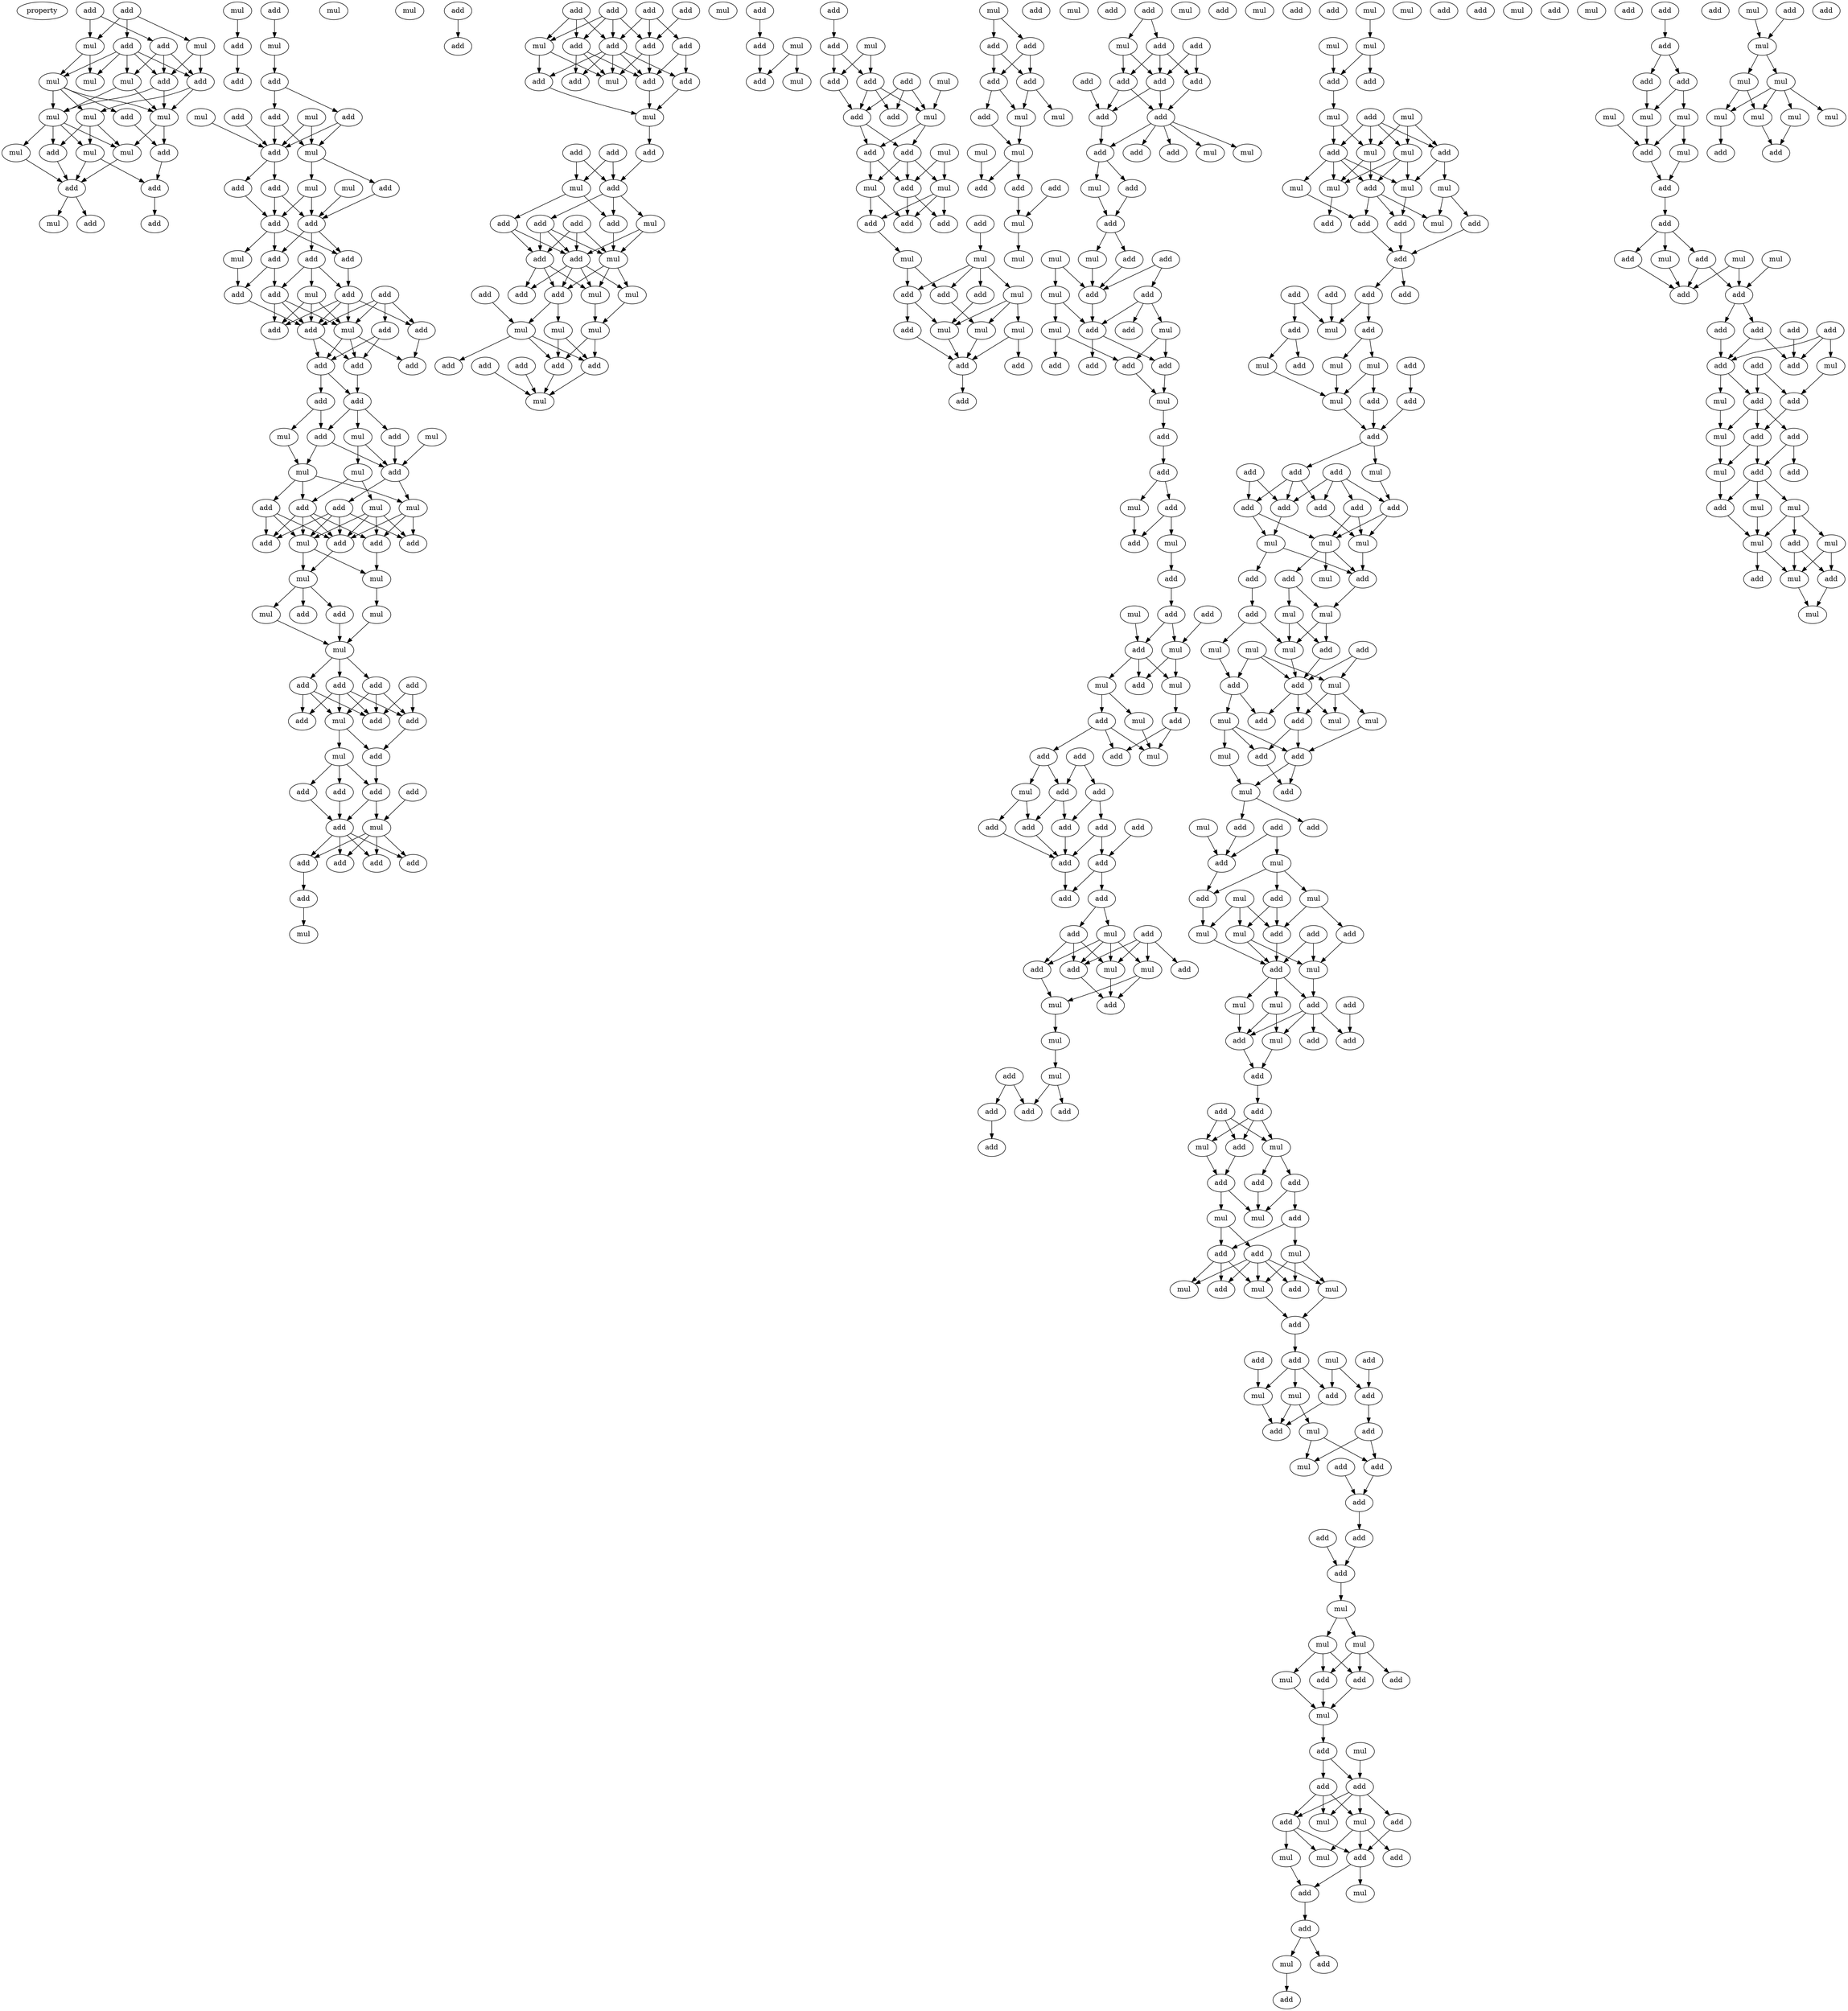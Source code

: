 digraph {
    node [fontcolor=black]
    property [mul=2,lf=1.2]
    0 [ label = add ];
    1 [ label = add ];
    2 [ label = add ];
    3 [ label = mul ];
    4 [ label = add ];
    5 [ label = mul ];
    6 [ label = mul ];
    7 [ label = add ];
    8 [ label = mul ];
    9 [ label = add ];
    10 [ label = mul ];
    11 [ label = add ];
    12 [ label = mul ];
    13 [ label = mul ];
    14 [ label = mul ];
    15 [ label = mul ];
    16 [ label = add ];
    17 [ label = mul ];
    18 [ label = mul ];
    19 [ label = add ];
    20 [ label = add ];
    21 [ label = add ];
    22 [ label = add ];
    23 [ label = add ];
    24 [ label = mul ];
    25 [ label = mul ];
    26 [ label = add ];
    27 [ label = add ];
    28 [ label = mul ];
    29 [ label = add ];
    30 [ label = mul ];
    31 [ label = add ];
    32 [ label = add ];
    33 [ label = add ];
    34 [ label = add ];
    35 [ label = mul ];
    36 [ label = mul ];
    37 [ label = add ];
    38 [ label = mul ];
    39 [ label = add ];
    40 [ label = add ];
    41 [ label = mul ];
    42 [ label = mul ];
    43 [ label = add ];
    44 [ label = add ];
    45 [ label = add ];
    46 [ label = mul ];
    47 [ label = add ];
    48 [ label = add ];
    49 [ label = add ];
    50 [ label = add ];
    51 [ label = mul ];
    52 [ label = add ];
    53 [ label = add ];
    54 [ label = add ];
    55 [ label = add ];
    56 [ label = add ];
    57 [ label = mul ];
    58 [ label = add ];
    59 [ label = add ];
    60 [ label = add ];
    61 [ label = add ];
    62 [ label = add ];
    63 [ label = add ];
    64 [ label = add ];
    65 [ label = add ];
    66 [ label = add ];
    67 [ label = mul ];
    68 [ label = mul ];
    69 [ label = mul ];
    70 [ label = mul ];
    71 [ label = mul ];
    72 [ label = add ];
    73 [ label = add ];
    74 [ label = mul ];
    75 [ label = add ];
    76 [ label = add ];
    77 [ label = mul ];
    78 [ label = add ];
    79 [ label = add ];
    80 [ label = add ];
    81 [ label = add ];
    82 [ label = mul ];
    83 [ label = mul ];
    84 [ label = mul ];
    85 [ label = mul ];
    86 [ label = mul ];
    87 [ label = mul ];
    88 [ label = add ];
    89 [ label = add ];
    90 [ label = mul ];
    91 [ label = add ];
    92 [ label = add ];
    93 [ label = add ];
    94 [ label = add ];
    95 [ label = add ];
    96 [ label = add ];
    97 [ label = add ];
    98 [ label = mul ];
    99 [ label = add ];
    100 [ label = mul ];
    101 [ label = add ];
    102 [ label = add ];
    103 [ label = add ];
    104 [ label = add ];
    105 [ label = add ];
    106 [ label = mul ];
    107 [ label = add ];
    108 [ label = add ];
    109 [ label = add ];
    110 [ label = add ];
    111 [ label = add ];
    112 [ label = mul ];
    113 [ label = add ];
    114 [ label = add ];
    115 [ label = add ];
    116 [ label = add ];
    117 [ label = add ];
    118 [ label = add ];
    119 [ label = add ];
    120 [ label = mul ];
    121 [ label = add ];
    122 [ label = add ];
    123 [ label = add ];
    124 [ label = add ];
    125 [ label = mul ];
    126 [ label = add ];
    127 [ label = add ];
    128 [ label = add ];
    129 [ label = mul ];
    130 [ label = add ];
    131 [ label = add ];
    132 [ label = mul ];
    133 [ label = add ];
    134 [ label = add ];
    135 [ label = mul ];
    136 [ label = add ];
    137 [ label = mul ];
    138 [ label = add ];
    139 [ label = add ];
    140 [ label = add ];
    141 [ label = add ];
    142 [ label = mul ];
    143 [ label = add ];
    144 [ label = add ];
    145 [ label = add ];
    146 [ label = add ];
    147 [ label = mul ];
    148 [ label = mul ];
    149 [ label = mul ];
    150 [ label = mul ];
    151 [ label = mul ];
    152 [ label = add ];
    153 [ label = add ];
    154 [ label = add ];
    155 [ label = add ];
    156 [ label = add ];
    157 [ label = mul ];
    158 [ label = add ];
    159 [ label = mul ];
    160 [ label = add ];
    161 [ label = add ];
    162 [ label = mul ];
    163 [ label = add ];
    164 [ label = add ];
    165 [ label = mul ];
    166 [ label = mul ];
    167 [ label = add ];
    168 [ label = add ];
    169 [ label = add ];
    170 [ label = add ];
    171 [ label = add ];
    172 [ label = mul ];
    173 [ label = add ];
    174 [ label = mul ];
    175 [ label = add ];
    176 [ label = mul ];
    177 [ label = add ];
    178 [ label = mul ];
    179 [ label = add ];
    180 [ label = add ];
    181 [ label = add ];
    182 [ label = add ];
    183 [ label = mul ];
    184 [ label = mul ];
    185 [ label = add ];
    186 [ label = add ];
    187 [ label = mul ];
    188 [ label = add ];
    189 [ label = mul ];
    190 [ label = mul ];
    191 [ label = add ];
    192 [ label = mul ];
    193 [ label = add ];
    194 [ label = add ];
    195 [ label = add ];
    196 [ label = mul ];
    197 [ label = add ];
    198 [ label = add ];
    199 [ label = add ];
    200 [ label = add ];
    201 [ label = mul ];
    202 [ label = mul ];
    203 [ label = add ];
    204 [ label = add ];
    205 [ label = mul ];
    206 [ label = mul ];
    207 [ label = mul ];
    208 [ label = add ];
    209 [ label = add ];
    210 [ label = add ];
    211 [ label = add ];
    212 [ label = mul ];
    213 [ label = add ];
    214 [ label = mul ];
    215 [ label = add ];
    216 [ label = mul ];
    217 [ label = add ];
    218 [ label = mul ];
    219 [ label = add ];
    220 [ label = add ];
    221 [ label = add ];
    222 [ label = add ];
    223 [ label = add ];
    224 [ label = add ];
    225 [ label = mul ];
    226 [ label = add ];
    227 [ label = add ];
    228 [ label = add ];
    229 [ label = mul ];
    230 [ label = mul ];
    231 [ label = add ];
    232 [ label = add ];
    233 [ label = mul ];
    234 [ label = add ];
    235 [ label = mul ];
    236 [ label = add ];
    237 [ label = add ];
    238 [ label = add ];
    239 [ label = mul ];
    240 [ label = add ];
    241 [ label = mul ];
    242 [ label = add ];
    243 [ label = mul ];
    244 [ label = add ];
    245 [ label = add ];
    246 [ label = add ];
    247 [ label = add ];
    248 [ label = mul ];
    249 [ label = add ];
    250 [ label = mul ];
    251 [ label = add ];
    252 [ label = add ];
    253 [ label = mul ];
    254 [ label = add ];
    255 [ label = mul ];
    256 [ label = add ];
    257 [ label = add ];
    258 [ label = add ];
    259 [ label = mul ];
    260 [ label = add ];
    261 [ label = add ];
    262 [ label = mul ];
    263 [ label = mul ];
    264 [ label = add ];
    265 [ label = mul ];
    266 [ label = add ];
    267 [ label = mul ];
    268 [ label = add ];
    269 [ label = add ];
    270 [ label = add ];
    271 [ label = add ];
    272 [ label = mul ];
    273 [ label = mul ];
    274 [ label = add ];
    275 [ label = add ];
    276 [ label = add ];
    277 [ label = add ];
    278 [ label = add ];
    279 [ label = add ];
    280 [ label = add ];
    281 [ label = add ];
    282 [ label = add ];
    283 [ label = add ];
    284 [ label = add ];
    285 [ label = add ];
    286 [ label = mul ];
    287 [ label = add ];
    288 [ label = mul ];
    289 [ label = add ];
    290 [ label = add ];
    291 [ label = mul ];
    292 [ label = add ];
    293 [ label = mul ];
    294 [ label = add ];
    295 [ label = mul ];
    296 [ label = add ];
    297 [ label = add ];
    298 [ label = mul ];
    299 [ label = add ];
    300 [ label = add ];
    301 [ label = add ];
    302 [ label = add ];
    303 [ label = add ];
    304 [ label = mul ];
    305 [ label = mul ];
    306 [ label = mul ];
    307 [ label = mul ];
    308 [ label = add ];
    309 [ label = add ];
    310 [ label = mul ];
    311 [ label = add ];
    312 [ label = mul ];
    313 [ label = add ];
    314 [ label = mul ];
    315 [ label = mul ];
    316 [ label = add ];
    317 [ label = mul ];
    318 [ label = mul ];
    319 [ label = mul ];
    320 [ label = add ];
    321 [ label = mul ];
    322 [ label = add ];
    323 [ label = add ];
    324 [ label = add ];
    325 [ label = mul ];
    326 [ label = add ];
    327 [ label = add ];
    328 [ label = add ];
    329 [ label = add ];
    330 [ label = add ];
    331 [ label = add ];
    332 [ label = add ];
    333 [ label = add ];
    334 [ label = mul ];
    335 [ label = add ];
    336 [ label = mul ];
    337 [ label = add ];
    338 [ label = mul ];
    339 [ label = mul ];
    340 [ label = mul ];
    341 [ label = add ];
    342 [ label = add ];
    343 [ label = add ];
    344 [ label = add ];
    345 [ label = add ];
    346 [ label = mul ];
    347 [ label = add ];
    348 [ label = add ];
    349 [ label = add ];
    350 [ label = add ];
    351 [ label = add ];
    352 [ label = add ];
    353 [ label = mul ];
    354 [ label = mul ];
    355 [ label = mul ];
    356 [ label = mul ];
    357 [ label = add ];
    358 [ label = add ];
    359 [ label = add ];
    360 [ label = add ];
    361 [ label = mul ];
    362 [ label = mul ];
    363 [ label = mul ];
    364 [ label = add ];
    365 [ label = mul ];
    366 [ label = mul ];
    367 [ label = add ];
    368 [ label = add ];
    369 [ label = mul ];
    370 [ label = add ];
    371 [ label = mul ];
    372 [ label = add ];
    373 [ label = mul ];
    374 [ label = mul ];
    375 [ label = add ];
    376 [ label = add ];
    377 [ label = add ];
    378 [ label = mul ];
    379 [ label = add ];
    380 [ label = mul ];
    381 [ label = add ];
    382 [ label = mul ];
    383 [ label = add ];
    384 [ label = add ];
    385 [ label = add ];
    386 [ label = add ];
    387 [ label = mul ];
    388 [ label = mul ];
    389 [ label = add ];
    390 [ label = mul ];
    391 [ label = add ];
    392 [ label = add ];
    393 [ label = mul ];
    394 [ label = add ];
    395 [ label = mul ];
    396 [ label = add ];
    397 [ label = add ];
    398 [ label = add ];
    399 [ label = mul ];
    400 [ label = mul ];
    401 [ label = add ];
    402 [ label = mul ];
    403 [ label = add ];
    404 [ label = add ];
    405 [ label = add ];
    406 [ label = add ];
    407 [ label = mul ];
    408 [ label = add ];
    409 [ label = add ];
    410 [ label = add ];
    411 [ label = mul ];
    412 [ label = mul ];
    413 [ label = add ];
    414 [ label = add ];
    415 [ label = add ];
    416 [ label = add ];
    417 [ label = add ];
    418 [ label = mul ];
    419 [ label = mul ];
    420 [ label = add ];
    421 [ label = mul ];
    422 [ label = add ];
    423 [ label = mul ];
    424 [ label = add ];
    425 [ label = add ];
    426 [ label = mul ];
    427 [ label = mul ];
    428 [ label = add ];
    429 [ label = add ];
    430 [ label = add ];
    431 [ label = add ];
    432 [ label = mul ];
    433 [ label = mul ];
    434 [ label = add ];
    435 [ label = mul ];
    436 [ label = add ];
    437 [ label = mul ];
    438 [ label = add ];
    439 [ label = add ];
    440 [ label = add ];
    441 [ label = mul ];
    442 [ label = add ];
    443 [ label = add ];
    444 [ label = add ];
    445 [ label = mul ];
    446 [ label = add ];
    447 [ label = add ];
    448 [ label = add ];
    449 [ label = mul ];
    450 [ label = mul ];
    451 [ label = mul ];
    452 [ label = mul ];
    453 [ label = add ];
    454 [ label = add ];
    455 [ label = add ];
    456 [ label = mul ];
    457 [ label = mul ];
    458 [ label = mul ];
    459 [ label = add ];
    460 [ label = add ];
    461 [ label = add ];
    462 [ label = add ];
    463 [ label = mul ];
    464 [ label = mul ];
    465 [ label = add ];
    466 [ label = add ];
    467 [ label = add ];
    468 [ label = mul ];
    469 [ label = mul ];
    470 [ label = add ];
    471 [ label = mul ];
    472 [ label = add ];
    473 [ label = add ];
    474 [ label = mul ];
    475 [ label = add ];
    476 [ label = add ];
    477 [ label = add ];
    478 [ label = add ];
    479 [ label = add ];
    480 [ label = add ];
    481 [ label = mul ];
    482 [ label = mul ];
    483 [ label = mul ];
    484 [ label = add ];
    485 [ label = mul ];
    486 [ label = add ];
    487 [ label = add ];
    488 [ label = mul ];
    489 [ label = mul ];
    490 [ label = mul ];
    491 [ label = add ];
    492 [ label = add ];
    493 [ label = add ];
    494 [ label = add ];
    495 [ label = add ];
    496 [ label = add ];
    497 [ label = add ];
    498 [ label = add ];
    499 [ label = mul ];
    500 [ label = add ];
    501 [ label = add ];
    502 [ label = add ];
    503 [ label = add ];
    504 [ label = mul ];
    505 [ label = add ];
    506 [ label = add ];
    507 [ label = mul ];
    508 [ label = add ];
    509 [ label = add ];
    510 [ label = add ];
    511 [ label = mul ];
    512 [ label = add ];
    513 [ label = add ];
    514 [ label = mul ];
    515 [ label = mul ];
    516 [ label = add ];
    517 [ label = mul ];
    518 [ label = mul ];
    519 [ label = add ];
    520 [ label = mul ];
    521 [ label = add ];
    522 [ label = mul ];
    523 [ label = mul ];
    524 [ label = add ];
    525 [ label = mul ];
    526 [ label = mul ];
    527 [ label = mul ];
    528 [ label = mul ];
    529 [ label = mul ];
    530 [ label = mul ];
    531 [ label = mul ];
    532 [ label = add ];
    533 [ label = add ];
    534 [ label = add ];
    0 -> 4 [ name = 0 ];
    0 -> 5 [ name = 1 ];
    1 -> 2 [ name = 2 ];
    1 -> 3 [ name = 3 ];
    1 -> 5 [ name = 4 ];
    2 -> 6 [ name = 5 ];
    2 -> 7 [ name = 6 ];
    2 -> 8 [ name = 7 ];
    2 -> 9 [ name = 8 ];
    2 -> 10 [ name = 9 ];
    3 -> 7 [ name = 10 ];
    3 -> 9 [ name = 11 ];
    4 -> 7 [ name = 12 ];
    4 -> 8 [ name = 13 ];
    4 -> 9 [ name = 14 ];
    5 -> 6 [ name = 15 ];
    5 -> 10 [ name = 16 ];
    6 -> 11 [ name = 17 ];
    6 -> 12 [ name = 18 ];
    6 -> 13 [ name = 19 ];
    6 -> 14 [ name = 20 ];
    7 -> 13 [ name = 21 ];
    7 -> 14 [ name = 22 ];
    8 -> 12 [ name = 23 ];
    8 -> 13 [ name = 24 ];
    9 -> 12 [ name = 25 ];
    9 -> 13 [ name = 26 ];
    11 -> 19 [ name = 27 ];
    12 -> 15 [ name = 28 ];
    12 -> 16 [ name = 29 ];
    12 -> 17 [ name = 30 ];
    12 -> 18 [ name = 31 ];
    13 -> 18 [ name = 32 ];
    13 -> 19 [ name = 33 ];
    14 -> 15 [ name = 34 ];
    14 -> 16 [ name = 35 ];
    14 -> 18 [ name = 36 ];
    15 -> 20 [ name = 37 ];
    15 -> 21 [ name = 38 ];
    16 -> 21 [ name = 39 ];
    17 -> 21 [ name = 40 ];
    18 -> 21 [ name = 41 ];
    19 -> 20 [ name = 42 ];
    20 -> 22 [ name = 43 ];
    21 -> 23 [ name = 44 ];
    21 -> 24 [ name = 45 ];
    25 -> 26 [ name = 46 ];
    26 -> 29 [ name = 47 ];
    27 -> 30 [ name = 48 ];
    30 -> 31 [ name = 49 ];
    31 -> 32 [ name = 50 ];
    31 -> 34 [ name = 51 ];
    32 -> 37 [ name = 52 ];
    32 -> 38 [ name = 53 ];
    33 -> 37 [ name = 54 ];
    34 -> 37 [ name = 55 ];
    34 -> 38 [ name = 56 ];
    35 -> 37 [ name = 57 ];
    36 -> 37 [ name = 58 ];
    36 -> 38 [ name = 59 ];
    37 -> 40 [ name = 60 ];
    37 -> 43 [ name = 61 ];
    38 -> 39 [ name = 62 ];
    38 -> 42 [ name = 63 ];
    39 -> 45 [ name = 64 ];
    40 -> 44 [ name = 65 ];
    41 -> 45 [ name = 66 ];
    42 -> 44 [ name = 67 ];
    42 -> 45 [ name = 68 ];
    43 -> 44 [ name = 69 ];
    43 -> 45 [ name = 70 ];
    44 -> 46 [ name = 71 ];
    44 -> 47 [ name = 72 ];
    44 -> 48 [ name = 73 ];
    45 -> 47 [ name = 74 ];
    45 -> 48 [ name = 75 ];
    45 -> 49 [ name = 76 ];
    46 -> 52 [ name = 77 ];
    47 -> 52 [ name = 78 ];
    47 -> 54 [ name = 79 ];
    48 -> 53 [ name = 80 ];
    49 -> 51 [ name = 81 ];
    49 -> 53 [ name = 82 ];
    49 -> 54 [ name = 83 ];
    50 -> 55 [ name = 84 ];
    50 -> 56 [ name = 85 ];
    50 -> 57 [ name = 86 ];
    50 -> 59 [ name = 87 ];
    51 -> 55 [ name = 88 ];
    51 -> 57 [ name = 89 ];
    51 -> 58 [ name = 90 ];
    52 -> 55 [ name = 91 ];
    53 -> 55 [ name = 92 ];
    53 -> 56 [ name = 93 ];
    53 -> 57 [ name = 94 ];
    53 -> 58 [ name = 95 ];
    54 -> 55 [ name = 96 ];
    54 -> 57 [ name = 97 ];
    54 -> 58 [ name = 98 ];
    55 -> 60 [ name = 99 ];
    55 -> 61 [ name = 100 ];
    56 -> 62 [ name = 101 ];
    57 -> 60 [ name = 102 ];
    57 -> 61 [ name = 103 ];
    57 -> 62 [ name = 104 ];
    59 -> 60 [ name = 105 ];
    59 -> 61 [ name = 106 ];
    60 -> 64 [ name = 107 ];
    61 -> 63 [ name = 108 ];
    61 -> 64 [ name = 109 ];
    63 -> 66 [ name = 110 ];
    63 -> 68 [ name = 111 ];
    64 -> 65 [ name = 112 ];
    64 -> 66 [ name = 113 ];
    64 -> 67 [ name = 114 ];
    65 -> 72 [ name = 115 ];
    66 -> 70 [ name = 116 ];
    66 -> 72 [ name = 117 ];
    67 -> 71 [ name = 118 ];
    67 -> 72 [ name = 119 ];
    68 -> 70 [ name = 120 ];
    69 -> 72 [ name = 121 ];
    70 -> 73 [ name = 122 ];
    70 -> 75 [ name = 123 ];
    70 -> 77 [ name = 124 ];
    71 -> 73 [ name = 125 ];
    71 -> 74 [ name = 126 ];
    72 -> 76 [ name = 127 ];
    72 -> 77 [ name = 128 ];
    73 -> 78 [ name = 129 ];
    73 -> 79 [ name = 130 ];
    73 -> 80 [ name = 131 ];
    73 -> 82 [ name = 132 ];
    74 -> 78 [ name = 133 ];
    74 -> 80 [ name = 134 ];
    74 -> 81 [ name = 135 ];
    74 -> 82 [ name = 136 ];
    75 -> 78 [ name = 137 ];
    75 -> 79 [ name = 138 ];
    75 -> 82 [ name = 139 ];
    76 -> 78 [ name = 140 ];
    76 -> 79 [ name = 141 ];
    76 -> 81 [ name = 142 ];
    76 -> 82 [ name = 143 ];
    77 -> 78 [ name = 144 ];
    77 -> 80 [ name = 145 ];
    77 -> 81 [ name = 146 ];
    78 -> 84 [ name = 147 ];
    80 -> 83 [ name = 148 ];
    82 -> 83 [ name = 149 ];
    82 -> 84 [ name = 150 ];
    83 -> 86 [ name = 151 ];
    84 -> 85 [ name = 152 ];
    84 -> 88 [ name = 153 ];
    84 -> 89 [ name = 154 ];
    85 -> 90 [ name = 155 ];
    86 -> 90 [ name = 156 ];
    88 -> 90 [ name = 157 ];
    90 -> 91 [ name = 158 ];
    90 -> 93 [ name = 159 ];
    90 -> 94 [ name = 160 ];
    91 -> 95 [ name = 161 ];
    91 -> 97 [ name = 162 ];
    91 -> 98 [ name = 163 ];
    92 -> 95 [ name = 164 ];
    92 -> 97 [ name = 165 ];
    93 -> 95 [ name = 166 ];
    93 -> 96 [ name = 167 ];
    93 -> 98 [ name = 168 ];
    94 -> 95 [ name = 169 ];
    94 -> 96 [ name = 170 ];
    94 -> 97 [ name = 171 ];
    94 -> 98 [ name = 172 ];
    97 -> 99 [ name = 173 ];
    98 -> 99 [ name = 174 ];
    98 -> 100 [ name = 175 ];
    99 -> 104 [ name = 176 ];
    100 -> 102 [ name = 177 ];
    100 -> 103 [ name = 178 ];
    100 -> 104 [ name = 179 ];
    101 -> 106 [ name = 180 ];
    102 -> 105 [ name = 181 ];
    103 -> 105 [ name = 182 ];
    104 -> 105 [ name = 183 ];
    104 -> 106 [ name = 184 ];
    105 -> 107 [ name = 185 ];
    105 -> 108 [ name = 186 ];
    105 -> 109 [ name = 187 ];
    105 -> 110 [ name = 188 ];
    106 -> 107 [ name = 189 ];
    106 -> 108 [ name = 190 ];
    106 -> 109 [ name = 191 ];
    106 -> 110 [ name = 192 ];
    107 -> 111 [ name = 193 ];
    111 -> 112 [ name = 194 ];
    113 -> 114 [ name = 195 ];
    115 -> 119 [ name = 196 ];
    115 -> 122 [ name = 197 ];
    115 -> 123 [ name = 198 ];
    116 -> 119 [ name = 199 ];
    116 -> 120 [ name = 200 ];
    116 -> 121 [ name = 201 ];
    117 -> 119 [ name = 202 ];
    117 -> 120 [ name = 203 ];
    117 -> 121 [ name = 204 ];
    117 -> 122 [ name = 205 ];
    118 -> 122 [ name = 206 ];
    119 -> 124 [ name = 207 ];
    119 -> 125 [ name = 208 ];
    119 -> 126 [ name = 209 ];
    119 -> 127 [ name = 210 ];
    119 -> 128 [ name = 211 ];
    120 -> 125 [ name = 212 ];
    120 -> 128 [ name = 213 ];
    121 -> 124 [ name = 214 ];
    121 -> 125 [ name = 215 ];
    121 -> 127 [ name = 216 ];
    122 -> 125 [ name = 217 ];
    122 -> 127 [ name = 218 ];
    123 -> 126 [ name = 219 ];
    123 -> 127 [ name = 220 ];
    126 -> 129 [ name = 221 ];
    127 -> 129 [ name = 222 ];
    128 -> 129 [ name = 223 ];
    129 -> 130 [ name = 224 ];
    130 -> 134 [ name = 225 ];
    131 -> 134 [ name = 226 ];
    131 -> 135 [ name = 227 ];
    133 -> 134 [ name = 228 ];
    133 -> 135 [ name = 229 ];
    134 -> 136 [ name = 230 ];
    134 -> 137 [ name = 231 ];
    134 -> 139 [ name = 232 ];
    135 -> 136 [ name = 233 ];
    135 -> 138 [ name = 234 ];
    136 -> 142 [ name = 235 ];
    137 -> 142 [ name = 236 ];
    137 -> 143 [ name = 237 ];
    138 -> 141 [ name = 238 ];
    138 -> 143 [ name = 239 ];
    139 -> 141 [ name = 240 ];
    139 -> 142 [ name = 241 ];
    139 -> 143 [ name = 242 ];
    140 -> 141 [ name = 243 ];
    140 -> 142 [ name = 244 ];
    140 -> 143 [ name = 245 ];
    141 -> 145 [ name = 246 ];
    141 -> 146 [ name = 247 ];
    141 -> 148 [ name = 248 ];
    142 -> 145 [ name = 249 ];
    142 -> 147 [ name = 250 ];
    142 -> 148 [ name = 251 ];
    143 -> 145 [ name = 252 ];
    143 -> 146 [ name = 253 ];
    143 -> 147 [ name = 254 ];
    143 -> 148 [ name = 255 ];
    144 -> 149 [ name = 256 ];
    145 -> 149 [ name = 257 ];
    145 -> 150 [ name = 258 ];
    147 -> 151 [ name = 259 ];
    148 -> 151 [ name = 260 ];
    149 -> 153 [ name = 261 ];
    149 -> 154 [ name = 262 ];
    149 -> 156 [ name = 263 ];
    150 -> 153 [ name = 264 ];
    150 -> 156 [ name = 265 ];
    151 -> 153 [ name = 266 ];
    151 -> 156 [ name = 267 ];
    152 -> 157 [ name = 268 ];
    153 -> 157 [ name = 269 ];
    155 -> 157 [ name = 270 ];
    156 -> 157 [ name = 271 ];
    158 -> 160 [ name = 272 ];
    159 -> 161 [ name = 273 ];
    159 -> 162 [ name = 274 ];
    160 -> 161 [ name = 275 ];
    163 -> 164 [ name = 276 ];
    164 -> 167 [ name = 277 ];
    164 -> 168 [ name = 278 ];
    165 -> 167 [ name = 279 ];
    165 -> 168 [ name = 280 ];
    166 -> 172 [ name = 281 ];
    167 -> 171 [ name = 282 ];
    168 -> 170 [ name = 283 ];
    168 -> 171 [ name = 284 ];
    168 -> 172 [ name = 285 ];
    169 -> 170 [ name = 286 ];
    169 -> 171 [ name = 287 ];
    169 -> 172 [ name = 288 ];
    171 -> 173 [ name = 289 ];
    171 -> 175 [ name = 290 ];
    172 -> 173 [ name = 291 ];
    172 -> 175 [ name = 292 ];
    173 -> 176 [ name = 293 ];
    173 -> 177 [ name = 294 ];
    174 -> 177 [ name = 295 ];
    174 -> 178 [ name = 296 ];
    175 -> 176 [ name = 297 ];
    175 -> 177 [ name = 298 ];
    175 -> 178 [ name = 299 ];
    176 -> 179 [ name = 300 ];
    176 -> 181 [ name = 301 ];
    177 -> 179 [ name = 302 ];
    177 -> 182 [ name = 303 ];
    178 -> 179 [ name = 304 ];
    178 -> 181 [ name = 305 ];
    178 -> 182 [ name = 306 ];
    180 -> 184 [ name = 307 ];
    181 -> 183 [ name = 308 ];
    183 -> 186 [ name = 309 ];
    183 -> 188 [ name = 310 ];
    184 -> 185 [ name = 311 ];
    184 -> 186 [ name = 312 ];
    184 -> 187 [ name = 313 ];
    184 -> 188 [ name = 314 ];
    185 -> 190 [ name = 315 ];
    186 -> 190 [ name = 316 ];
    186 -> 191 [ name = 317 ];
    187 -> 189 [ name = 318 ];
    187 -> 190 [ name = 319 ];
    187 -> 192 [ name = 320 ];
    188 -> 192 [ name = 321 ];
    189 -> 193 [ name = 322 ];
    189 -> 194 [ name = 323 ];
    190 -> 193 [ name = 324 ];
    191 -> 193 [ name = 325 ];
    192 -> 193 [ name = 326 ];
    193 -> 195 [ name = 327 ];
    196 -> 197 [ name = 328 ];
    196 -> 198 [ name = 329 ];
    197 -> 199 [ name = 330 ];
    197 -> 200 [ name = 331 ];
    198 -> 199 [ name = 332 ];
    198 -> 200 [ name = 333 ];
    199 -> 202 [ name = 334 ];
    199 -> 204 [ name = 335 ];
    200 -> 201 [ name = 336 ];
    200 -> 202 [ name = 337 ];
    202 -> 206 [ name = 338 ];
    204 -> 206 [ name = 339 ];
    206 -> 209 [ name = 340 ];
    206 -> 210 [ name = 341 ];
    207 -> 209 [ name = 342 ];
    208 -> 212 [ name = 343 ];
    210 -> 212 [ name = 344 ];
    212 -> 214 [ name = 345 ];
    213 -> 216 [ name = 346 ];
    213 -> 217 [ name = 347 ];
    215 -> 220 [ name = 348 ];
    215 -> 221 [ name = 349 ];
    216 -> 219 [ name = 350 ];
    216 -> 221 [ name = 351 ];
    217 -> 219 [ name = 352 ];
    217 -> 220 [ name = 353 ];
    217 -> 221 [ name = 354 ];
    219 -> 223 [ name = 355 ];
    219 -> 224 [ name = 356 ];
    220 -> 223 [ name = 357 ];
    221 -> 223 [ name = 358 ];
    221 -> 224 [ name = 359 ];
    222 -> 224 [ name = 360 ];
    223 -> 225 [ name = 361 ];
    223 -> 226 [ name = 362 ];
    223 -> 227 [ name = 363 ];
    223 -> 228 [ name = 364 ];
    223 -> 229 [ name = 365 ];
    224 -> 226 [ name = 366 ];
    226 -> 230 [ name = 367 ];
    226 -> 231 [ name = 368 ];
    230 -> 232 [ name = 369 ];
    231 -> 232 [ name = 370 ];
    232 -> 233 [ name = 371 ];
    232 -> 236 [ name = 372 ];
    233 -> 237 [ name = 373 ];
    234 -> 237 [ name = 374 ];
    234 -> 238 [ name = 375 ];
    235 -> 237 [ name = 376 ];
    235 -> 239 [ name = 377 ];
    236 -> 237 [ name = 378 ];
    237 -> 240 [ name = 379 ];
    238 -> 240 [ name = 380 ];
    238 -> 242 [ name = 381 ];
    238 -> 243 [ name = 382 ];
    239 -> 240 [ name = 383 ];
    239 -> 241 [ name = 384 ];
    240 -> 245 [ name = 385 ];
    240 -> 247 [ name = 386 ];
    241 -> 244 [ name = 387 ];
    241 -> 246 [ name = 388 ];
    243 -> 244 [ name = 389 ];
    243 -> 245 [ name = 390 ];
    244 -> 248 [ name = 391 ];
    245 -> 248 [ name = 392 ];
    248 -> 251 [ name = 393 ];
    251 -> 252 [ name = 394 ];
    252 -> 253 [ name = 395 ];
    252 -> 254 [ name = 396 ];
    253 -> 256 [ name = 397 ];
    254 -> 255 [ name = 398 ];
    254 -> 256 [ name = 399 ];
    255 -> 257 [ name = 400 ];
    257 -> 260 [ name = 401 ];
    258 -> 262 [ name = 402 ];
    259 -> 261 [ name = 403 ];
    260 -> 261 [ name = 404 ];
    260 -> 262 [ name = 405 ];
    261 -> 263 [ name = 406 ];
    261 -> 264 [ name = 407 ];
    261 -> 265 [ name = 408 ];
    262 -> 264 [ name = 409 ];
    262 -> 265 [ name = 410 ];
    263 -> 266 [ name = 411 ];
    263 -> 267 [ name = 412 ];
    265 -> 268 [ name = 413 ];
    266 -> 269 [ name = 414 ];
    266 -> 271 [ name = 415 ];
    266 -> 272 [ name = 416 ];
    267 -> 272 [ name = 417 ];
    268 -> 271 [ name = 418 ];
    268 -> 272 [ name = 419 ];
    269 -> 273 [ name = 420 ];
    269 -> 275 [ name = 421 ];
    270 -> 274 [ name = 422 ];
    270 -> 275 [ name = 423 ];
    273 -> 276 [ name = 424 ];
    273 -> 280 [ name = 425 ];
    274 -> 277 [ name = 426 ];
    274 -> 279 [ name = 427 ];
    275 -> 277 [ name = 428 ];
    275 -> 280 [ name = 429 ];
    276 -> 281 [ name = 430 ];
    277 -> 281 [ name = 431 ];
    278 -> 282 [ name = 432 ];
    279 -> 281 [ name = 433 ];
    279 -> 282 [ name = 434 ];
    280 -> 281 [ name = 435 ];
    281 -> 284 [ name = 436 ];
    282 -> 283 [ name = 437 ];
    282 -> 284 [ name = 438 ];
    283 -> 285 [ name = 439 ];
    283 -> 286 [ name = 440 ];
    285 -> 290 [ name = 441 ];
    285 -> 291 [ name = 442 ];
    285 -> 292 [ name = 443 ];
    286 -> 288 [ name = 444 ];
    286 -> 290 [ name = 445 ];
    286 -> 291 [ name = 446 ];
    286 -> 292 [ name = 447 ];
    287 -> 288 [ name = 448 ];
    287 -> 289 [ name = 449 ];
    287 -> 290 [ name = 450 ];
    287 -> 291 [ name = 451 ];
    288 -> 293 [ name = 452 ];
    288 -> 294 [ name = 453 ];
    290 -> 294 [ name = 454 ];
    291 -> 294 [ name = 455 ];
    292 -> 293 [ name = 456 ];
    293 -> 295 [ name = 457 ];
    295 -> 298 [ name = 458 ];
    298 -> 301 [ name = 459 ];
    298 -> 302 [ name = 460 ];
    299 -> 300 [ name = 461 ];
    299 -> 301 [ name = 462 ];
    300 -> 303 [ name = 463 ];
    304 -> 307 [ name = 464 ];
    306 -> 308 [ name = 465 ];
    307 -> 308 [ name = 466 ];
    307 -> 309 [ name = 467 ];
    308 -> 312 [ name = 468 ];
    310 -> 314 [ name = 469 ];
    310 -> 315 [ name = 470 ];
    310 -> 316 [ name = 471 ];
    311 -> 313 [ name = 472 ];
    311 -> 314 [ name = 473 ];
    311 -> 315 [ name = 474 ];
    311 -> 316 [ name = 475 ];
    312 -> 313 [ name = 476 ];
    312 -> 314 [ name = 477 ];
    313 -> 317 [ name = 478 ];
    313 -> 318 [ name = 479 ];
    313 -> 320 [ name = 480 ];
    313 -> 321 [ name = 481 ];
    314 -> 317 [ name = 482 ];
    314 -> 320 [ name = 483 ];
    315 -> 317 [ name = 484 ];
    315 -> 320 [ name = 485 ];
    315 -> 321 [ name = 486 ];
    316 -> 319 [ name = 487 ];
    316 -> 321 [ name = 488 ];
    317 -> 322 [ name = 489 ];
    318 -> 326 [ name = 490 ];
    319 -> 323 [ name = 491 ];
    319 -> 325 [ name = 492 ];
    320 -> 324 [ name = 493 ];
    320 -> 325 [ name = 494 ];
    320 -> 326 [ name = 495 ];
    321 -> 324 [ name = 496 ];
    323 -> 327 [ name = 497 ];
    324 -> 327 [ name = 498 ];
    326 -> 327 [ name = 499 ];
    327 -> 328 [ name = 500 ];
    327 -> 331 [ name = 501 ];
    328 -> 332 [ name = 502 ];
    328 -> 334 [ name = 503 ];
    329 -> 333 [ name = 504 ];
    329 -> 334 [ name = 505 ];
    330 -> 334 [ name = 506 ];
    332 -> 338 [ name = 507 ];
    332 -> 339 [ name = 508 ];
    333 -> 336 [ name = 509 ];
    333 -> 337 [ name = 510 ];
    335 -> 342 [ name = 511 ];
    336 -> 340 [ name = 512 ];
    338 -> 340 [ name = 513 ];
    338 -> 341 [ name = 514 ];
    339 -> 340 [ name = 515 ];
    340 -> 343 [ name = 516 ];
    341 -> 343 [ name = 517 ];
    342 -> 343 [ name = 518 ];
    343 -> 346 [ name = 519 ];
    343 -> 347 [ name = 520 ];
    344 -> 348 [ name = 521 ];
    344 -> 349 [ name = 522 ];
    344 -> 350 [ name = 523 ];
    344 -> 351 [ name = 524 ];
    345 -> 351 [ name = 525 ];
    345 -> 352 [ name = 526 ];
    346 -> 349 [ name = 527 ];
    347 -> 350 [ name = 528 ];
    347 -> 351 [ name = 529 ];
    347 -> 352 [ name = 530 ];
    348 -> 353 [ name = 531 ];
    348 -> 355 [ name = 532 ];
    349 -> 353 [ name = 533 ];
    349 -> 355 [ name = 534 ];
    350 -> 353 [ name = 535 ];
    351 -> 354 [ name = 536 ];
    352 -> 354 [ name = 537 ];
    352 -> 355 [ name = 538 ];
    353 -> 358 [ name = 539 ];
    354 -> 357 [ name = 540 ];
    354 -> 358 [ name = 541 ];
    355 -> 356 [ name = 542 ];
    355 -> 358 [ name = 543 ];
    355 -> 359 [ name = 544 ];
    357 -> 360 [ name = 545 ];
    358 -> 361 [ name = 546 ];
    359 -> 361 [ name = 547 ];
    359 -> 362 [ name = 548 ];
    360 -> 365 [ name = 549 ];
    360 -> 366 [ name = 550 ];
    361 -> 365 [ name = 551 ];
    361 -> 367 [ name = 552 ];
    362 -> 365 [ name = 553 ];
    362 -> 367 [ name = 554 ];
    363 -> 368 [ name = 555 ];
    363 -> 369 [ name = 556 ];
    363 -> 370 [ name = 557 ];
    364 -> 368 [ name = 558 ];
    364 -> 369 [ name = 559 ];
    365 -> 368 [ name = 560 ];
    366 -> 370 [ name = 561 ];
    367 -> 368 [ name = 562 ];
    368 -> 372 [ name = 563 ];
    368 -> 373 [ name = 564 ];
    368 -> 375 [ name = 565 ];
    369 -> 372 [ name = 566 ];
    369 -> 373 [ name = 567 ];
    369 -> 374 [ name = 568 ];
    370 -> 371 [ name = 569 ];
    370 -> 375 [ name = 570 ];
    371 -> 376 [ name = 571 ];
    371 -> 377 [ name = 572 ];
    371 -> 378 [ name = 573 ];
    372 -> 376 [ name = 574 ];
    372 -> 377 [ name = 575 ];
    374 -> 376 [ name = 576 ];
    376 -> 379 [ name = 577 ];
    376 -> 380 [ name = 578 ];
    377 -> 379 [ name = 579 ];
    378 -> 380 [ name = 580 ];
    380 -> 383 [ name = 581 ];
    380 -> 385 [ name = 582 ];
    382 -> 386 [ name = 583 ];
    383 -> 386 [ name = 584 ];
    384 -> 386 [ name = 585 ];
    384 -> 387 [ name = 586 ];
    386 -> 391 [ name = 587 ];
    387 -> 389 [ name = 588 ];
    387 -> 390 [ name = 589 ];
    387 -> 391 [ name = 590 ];
    388 -> 393 [ name = 591 ];
    388 -> 395 [ name = 592 ];
    388 -> 396 [ name = 593 ];
    389 -> 393 [ name = 594 ];
    389 -> 396 [ name = 595 ];
    390 -> 396 [ name = 596 ];
    390 -> 397 [ name = 597 ];
    391 -> 395 [ name = 598 ];
    393 -> 398 [ name = 599 ];
    393 -> 399 [ name = 600 ];
    394 -> 398 [ name = 601 ];
    394 -> 399 [ name = 602 ];
    395 -> 398 [ name = 603 ];
    396 -> 398 [ name = 604 ];
    397 -> 399 [ name = 605 ];
    398 -> 400 [ name = 606 ];
    398 -> 401 [ name = 607 ];
    398 -> 402 [ name = 608 ];
    399 -> 401 [ name = 609 ];
    400 -> 404 [ name = 610 ];
    400 -> 407 [ name = 611 ];
    401 -> 404 [ name = 612 ];
    401 -> 405 [ name = 613 ];
    401 -> 406 [ name = 614 ];
    401 -> 407 [ name = 615 ];
    402 -> 404 [ name = 616 ];
    403 -> 405 [ name = 617 ];
    404 -> 408 [ name = 618 ];
    407 -> 408 [ name = 619 ];
    408 -> 409 [ name = 620 ];
    409 -> 411 [ name = 621 ];
    409 -> 412 [ name = 622 ];
    409 -> 413 [ name = 623 ];
    410 -> 411 [ name = 624 ];
    410 -> 412 [ name = 625 ];
    410 -> 413 [ name = 626 ];
    411 -> 414 [ name = 627 ];
    412 -> 415 [ name = 628 ];
    412 -> 416 [ name = 629 ];
    413 -> 414 [ name = 630 ];
    414 -> 418 [ name = 631 ];
    414 -> 419 [ name = 632 ];
    415 -> 417 [ name = 633 ];
    415 -> 418 [ name = 634 ];
    416 -> 418 [ name = 635 ];
    417 -> 421 [ name = 636 ];
    417 -> 422 [ name = 637 ];
    419 -> 420 [ name = 638 ];
    419 -> 422 [ name = 639 ];
    420 -> 423 [ name = 640 ];
    420 -> 424 [ name = 641 ];
    420 -> 425 [ name = 642 ];
    420 -> 426 [ name = 643 ];
    420 -> 427 [ name = 644 ];
    421 -> 423 [ name = 645 ];
    421 -> 425 [ name = 646 ];
    421 -> 427 [ name = 647 ];
    422 -> 423 [ name = 648 ];
    422 -> 424 [ name = 649 ];
    422 -> 426 [ name = 650 ];
    423 -> 428 [ name = 651 ];
    427 -> 428 [ name = 652 ];
    428 -> 431 [ name = 653 ];
    429 -> 435 [ name = 654 ];
    430 -> 434 [ name = 655 ];
    431 -> 433 [ name = 656 ];
    431 -> 435 [ name = 657 ];
    431 -> 436 [ name = 658 ];
    432 -> 434 [ name = 659 ];
    432 -> 436 [ name = 660 ];
    433 -> 437 [ name = 661 ];
    433 -> 438 [ name = 662 ];
    434 -> 439 [ name = 663 ];
    435 -> 438 [ name = 664 ];
    436 -> 438 [ name = 665 ];
    437 -> 441 [ name = 666 ];
    437 -> 442 [ name = 667 ];
    439 -> 441 [ name = 668 ];
    439 -> 442 [ name = 669 ];
    440 -> 443 [ name = 670 ];
    442 -> 443 [ name = 671 ];
    443 -> 446 [ name = 672 ];
    444 -> 448 [ name = 673 ];
    446 -> 448 [ name = 674 ];
    448 -> 449 [ name = 675 ];
    449 -> 451 [ name = 676 ];
    449 -> 452 [ name = 677 ];
    451 -> 453 [ name = 678 ];
    451 -> 454 [ name = 679 ];
    451 -> 455 [ name = 680 ];
    452 -> 453 [ name = 681 ];
    452 -> 454 [ name = 682 ];
    452 -> 456 [ name = 683 ];
    453 -> 457 [ name = 684 ];
    454 -> 457 [ name = 685 ];
    456 -> 457 [ name = 686 ];
    457 -> 459 [ name = 687 ];
    458 -> 461 [ name = 688 ];
    459 -> 460 [ name = 689 ];
    459 -> 461 [ name = 690 ];
    460 -> 462 [ name = 691 ];
    460 -> 463 [ name = 692 ];
    460 -> 464 [ name = 693 ];
    461 -> 462 [ name = 694 ];
    461 -> 463 [ name = 695 ];
    461 -> 464 [ name = 696 ];
    461 -> 465 [ name = 697 ];
    462 -> 467 [ name = 698 ];
    462 -> 468 [ name = 699 ];
    462 -> 469 [ name = 700 ];
    463 -> 466 [ name = 701 ];
    463 -> 467 [ name = 702 ];
    463 -> 468 [ name = 703 ];
    465 -> 467 [ name = 704 ];
    467 -> 470 [ name = 705 ];
    467 -> 471 [ name = 706 ];
    469 -> 470 [ name = 707 ];
    470 -> 472 [ name = 708 ];
    472 -> 474 [ name = 709 ];
    472 -> 475 [ name = 710 ];
    474 -> 477 [ name = 711 ];
    476 -> 478 [ name = 712 ];
    478 -> 479 [ name = 713 ];
    478 -> 480 [ name = 714 ];
    479 -> 483 [ name = 715 ];
    480 -> 481 [ name = 716 ];
    480 -> 483 [ name = 717 ];
    481 -> 484 [ name = 718 ];
    481 -> 485 [ name = 719 ];
    482 -> 484 [ name = 720 ];
    483 -> 484 [ name = 721 ];
    484 -> 486 [ name = 722 ];
    485 -> 486 [ name = 723 ];
    486 -> 487 [ name = 724 ];
    487 -> 490 [ name = 725 ];
    487 -> 491 [ name = 726 ];
    487 -> 492 [ name = 727 ];
    488 -> 493 [ name = 728 ];
    488 -> 494 [ name = 729 ];
    489 -> 494 [ name = 730 ];
    490 -> 493 [ name = 731 ];
    491 -> 493 [ name = 732 ];
    491 -> 494 [ name = 733 ];
    492 -> 493 [ name = 734 ];
    494 -> 496 [ name = 735 ];
    494 -> 498 [ name = 736 ];
    495 -> 499 [ name = 737 ];
    495 -> 500 [ name = 738 ];
    495 -> 502 [ name = 739 ];
    496 -> 502 [ name = 740 ];
    497 -> 500 [ name = 741 ];
    498 -> 500 [ name = 742 ];
    498 -> 502 [ name = 743 ];
    499 -> 505 [ name = 744 ];
    501 -> 503 [ name = 745 ];
    501 -> 505 [ name = 746 ];
    502 -> 503 [ name = 747 ];
    502 -> 504 [ name = 748 ];
    503 -> 506 [ name = 749 ];
    503 -> 507 [ name = 750 ];
    503 -> 508 [ name = 751 ];
    504 -> 507 [ name = 752 ];
    505 -> 506 [ name = 753 ];
    506 -> 511 [ name = 754 ];
    506 -> 512 [ name = 755 ];
    507 -> 511 [ name = 756 ];
    508 -> 510 [ name = 757 ];
    508 -> 512 [ name = 758 ];
    511 -> 513 [ name = 759 ];
    512 -> 513 [ name = 760 ];
    512 -> 514 [ name = 761 ];
    512 -> 515 [ name = 762 ];
    513 -> 517 [ name = 763 ];
    514 -> 516 [ name = 764 ];
    514 -> 517 [ name = 765 ];
    514 -> 518 [ name = 766 ];
    515 -> 517 [ name = 767 ];
    516 -> 520 [ name = 768 ];
    516 -> 521 [ name = 769 ];
    517 -> 519 [ name = 770 ];
    517 -> 520 [ name = 771 ];
    518 -> 520 [ name = 772 ];
    518 -> 521 [ name = 773 ];
    520 -> 522 [ name = 774 ];
    521 -> 522 [ name = 775 ];
    523 -> 525 [ name = 776 ];
    524 -> 525 [ name = 777 ];
    525 -> 526 [ name = 778 ];
    525 -> 527 [ name = 779 ];
    526 -> 528 [ name = 780 ];
    526 -> 531 [ name = 781 ];
    527 -> 528 [ name = 782 ];
    527 -> 529 [ name = 783 ];
    527 -> 530 [ name = 784 ];
    527 -> 531 [ name = 785 ];
    528 -> 533 [ name = 786 ];
    529 -> 533 [ name = 787 ];
    531 -> 532 [ name = 788 ];
}

